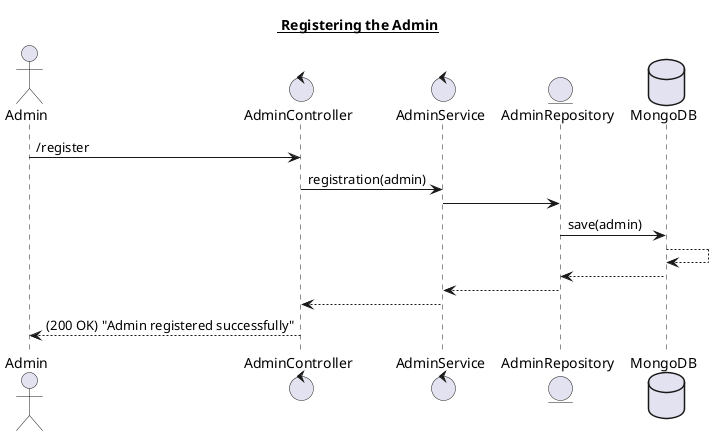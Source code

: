 @startuml
title <U> Registering the Admin

actor Admin
control "AdminController" as Controller
control "AdminService" as Service
entity AdminRepository as Dao
database MongoDB as DB

Admin -> Controller : /register
Controller -> Service : registration(admin)
Service -> Dao
Dao -> DB : save(admin)
DB --> DB
DB --> Dao
Dao --> Service
Service --> Controller
Controller --> Admin : (200 OK) "Admin registered successfully"

@enduml